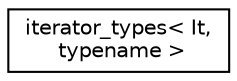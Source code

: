digraph "Graphical Class Hierarchy"
{
 // LATEX_PDF_SIZE
  edge [fontname="Helvetica",fontsize="10",labelfontname="Helvetica",labelfontsize="10"];
  node [fontname="Helvetica",fontsize="10",shape=record];
  rankdir="LR";
  Node0 [label="iterator_types\< It,\l typename \>",height=0.2,width=0.4,color="black", fillcolor="white", style="filled",URL="$structdetail_1_1iterator__types.html",tooltip=" "];
}
